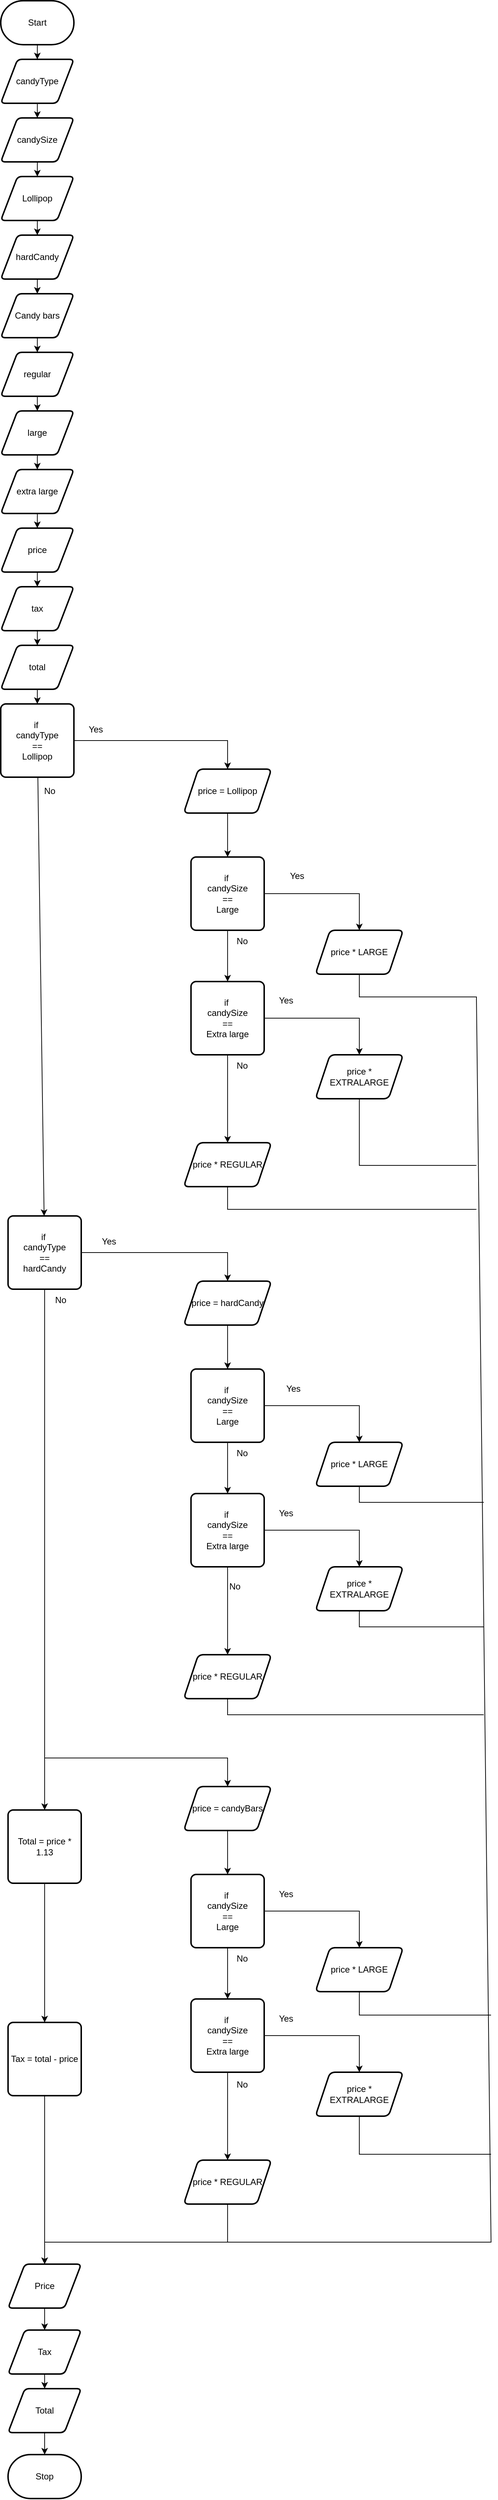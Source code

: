 <mxfile>
    <diagram id="GInHtZuMB5CcCfA9ihm7" name="Page-1">
        <mxGraphModel dx="668" dy="1758" grid="1" gridSize="10" guides="1" tooltips="1" connect="1" arrows="1" fold="1" page="1" pageScale="1" pageWidth="850" pageHeight="1100" math="0" shadow="0">
            <root>
                <mxCell id="0"/>
                <mxCell id="1" parent="0"/>
                <mxCell id="7" style="edgeStyle=none;html=1;" parent="1" source="2" target="3" edge="1">
                    <mxGeometry relative="1" as="geometry"/>
                </mxCell>
                <mxCell id="2" value="Start" style="strokeWidth=2;html=1;shape=mxgraph.flowchart.terminator;whiteSpace=wrap;" parent="1" vertex="1">
                    <mxGeometry x="50" width="100" height="60" as="geometry"/>
                </mxCell>
                <mxCell id="33" value="" style="edgeStyle=none;html=1;" edge="1" parent="1" source="3" target="32">
                    <mxGeometry relative="1" as="geometry"/>
                </mxCell>
                <mxCell id="3" value="candyType" style="shape=parallelogram;html=1;strokeWidth=2;perimeter=parallelogramPerimeter;whiteSpace=wrap;rounded=1;arcSize=12;size=0.23;" parent="1" vertex="1">
                    <mxGeometry x="50" y="80" width="100" height="60" as="geometry"/>
                </mxCell>
                <mxCell id="47" value="" style="edgeStyle=none;html=1;rounded=0;" edge="1" parent="1" source="4" target="46">
                    <mxGeometry relative="1" as="geometry">
                        <Array as="points">
                            <mxPoint x="360" y="1010"/>
                        </Array>
                    </mxGeometry>
                </mxCell>
                <mxCell id="76" value="" style="edgeStyle=none;rounded=0;html=1;" edge="1" parent="1" source="4" target="75">
                    <mxGeometry relative="1" as="geometry"/>
                </mxCell>
                <mxCell id="4" value="if&amp;nbsp;&lt;br&gt;candyType&lt;br&gt;==&lt;br&gt;Lollipop" style="rounded=1;whiteSpace=wrap;html=1;absoluteArcSize=1;arcSize=14;strokeWidth=2;" parent="1" vertex="1">
                    <mxGeometry x="50" y="960" width="100" height="100" as="geometry"/>
                </mxCell>
                <mxCell id="51" value="" style="edgeStyle=none;html=1;" edge="1" parent="1" source="5" target="50">
                    <mxGeometry relative="1" as="geometry"/>
                </mxCell>
                <mxCell id="5" value="Price" style="shape=parallelogram;html=1;strokeWidth=2;perimeter=parallelogramPerimeter;whiteSpace=wrap;rounded=1;arcSize=12;size=0.23;" parent="1" vertex="1">
                    <mxGeometry x="60" y="3090" width="100" height="60" as="geometry"/>
                </mxCell>
                <mxCell id="6" value="Stop" style="strokeWidth=2;html=1;shape=mxgraph.flowchart.terminator;whiteSpace=wrap;" parent="1" vertex="1">
                    <mxGeometry x="60" y="3350" width="100" height="60" as="geometry"/>
                </mxCell>
                <mxCell id="18" value="" style="edgeStyle=none;html=1;" edge="1" parent="1" source="15" target="17">
                    <mxGeometry relative="1" as="geometry"/>
                </mxCell>
                <mxCell id="15" value="hardCandy" style="shape=parallelogram;html=1;strokeWidth=2;perimeter=parallelogramPerimeter;whiteSpace=wrap;rounded=1;arcSize=12;size=0.23;" vertex="1" parent="1">
                    <mxGeometry x="50" y="320" width="100" height="60" as="geometry"/>
                </mxCell>
                <mxCell id="20" value="" style="edgeStyle=none;html=1;" edge="1" parent="1" source="17" target="19">
                    <mxGeometry relative="1" as="geometry"/>
                </mxCell>
                <mxCell id="17" value="Candy bars" style="shape=parallelogram;html=1;strokeWidth=2;perimeter=parallelogramPerimeter;whiteSpace=wrap;rounded=1;arcSize=12;size=0.23;" vertex="1" parent="1">
                    <mxGeometry x="50" y="400" width="100" height="60" as="geometry"/>
                </mxCell>
                <mxCell id="22" value="" style="edgeStyle=none;html=1;" edge="1" parent="1" source="19" target="21">
                    <mxGeometry relative="1" as="geometry"/>
                </mxCell>
                <mxCell id="19" value="regular" style="shape=parallelogram;html=1;strokeWidth=2;perimeter=parallelogramPerimeter;whiteSpace=wrap;rounded=1;arcSize=12;size=0.23;" vertex="1" parent="1">
                    <mxGeometry x="50" y="480" width="100" height="60" as="geometry"/>
                </mxCell>
                <mxCell id="24" value="" style="edgeStyle=none;html=1;" edge="1" parent="1" source="21" target="23">
                    <mxGeometry relative="1" as="geometry"/>
                </mxCell>
                <mxCell id="21" value="large" style="shape=parallelogram;html=1;strokeWidth=2;perimeter=parallelogramPerimeter;whiteSpace=wrap;rounded=1;arcSize=12;size=0.23;" vertex="1" parent="1">
                    <mxGeometry x="50" y="560" width="100" height="60" as="geometry"/>
                </mxCell>
                <mxCell id="27" value="" style="edgeStyle=none;html=1;" edge="1" parent="1" source="23" target="26">
                    <mxGeometry relative="1" as="geometry"/>
                </mxCell>
                <mxCell id="23" value="extra large" style="shape=parallelogram;html=1;strokeWidth=2;perimeter=parallelogramPerimeter;whiteSpace=wrap;rounded=1;arcSize=12;size=0.23;" vertex="1" parent="1">
                    <mxGeometry x="50" y="640" width="100" height="60" as="geometry"/>
                </mxCell>
                <mxCell id="29" value="" style="edgeStyle=none;html=1;" edge="1" parent="1" source="26" target="28">
                    <mxGeometry relative="1" as="geometry"/>
                </mxCell>
                <mxCell id="26" value="price" style="shape=parallelogram;html=1;strokeWidth=2;perimeter=parallelogramPerimeter;whiteSpace=wrap;rounded=1;arcSize=12;size=0.23;" vertex="1" parent="1">
                    <mxGeometry x="50" y="720" width="100" height="60" as="geometry"/>
                </mxCell>
                <mxCell id="31" value="" style="edgeStyle=none;html=1;" edge="1" parent="1" source="28" target="30">
                    <mxGeometry relative="1" as="geometry"/>
                </mxCell>
                <mxCell id="28" value="tax" style="shape=parallelogram;html=1;strokeWidth=2;perimeter=parallelogramPerimeter;whiteSpace=wrap;rounded=1;arcSize=12;size=0.23;" vertex="1" parent="1">
                    <mxGeometry x="50" y="800" width="100" height="60" as="geometry"/>
                </mxCell>
                <mxCell id="43" value="" style="edgeStyle=none;html=1;" edge="1" parent="1" source="30" target="4">
                    <mxGeometry relative="1" as="geometry"/>
                </mxCell>
                <mxCell id="30" value="total" style="shape=parallelogram;html=1;strokeWidth=2;perimeter=parallelogramPerimeter;whiteSpace=wrap;rounded=1;arcSize=12;size=0.23;" vertex="1" parent="1">
                    <mxGeometry x="50" y="880" width="100" height="60" as="geometry"/>
                </mxCell>
                <mxCell id="36" value="" style="edgeStyle=none;html=1;" edge="1" parent="1" source="32" target="35">
                    <mxGeometry relative="1" as="geometry"/>
                </mxCell>
                <mxCell id="32" value="candySize" style="shape=parallelogram;html=1;strokeWidth=2;perimeter=parallelogramPerimeter;whiteSpace=wrap;rounded=1;arcSize=12;size=0.23;" vertex="1" parent="1">
                    <mxGeometry x="50" y="160" width="100" height="60" as="geometry"/>
                </mxCell>
                <mxCell id="42" style="edgeStyle=none;html=1;exitX=0.5;exitY=1;exitDx=0;exitDy=0;entryX=0.5;entryY=0;entryDx=0;entryDy=0;" edge="1" parent="1" source="35">
                    <mxGeometry relative="1" as="geometry">
                        <mxPoint x="100" y="320" as="targetPoint"/>
                    </mxGeometry>
                </mxCell>
                <mxCell id="35" value="Lollipop" style="shape=parallelogram;html=1;strokeWidth=2;perimeter=parallelogramPerimeter;whiteSpace=wrap;rounded=1;arcSize=12;size=0.23;" vertex="1" parent="1">
                    <mxGeometry x="50" y="240" width="100" height="60" as="geometry"/>
                </mxCell>
                <mxCell id="49" value="" style="edgeStyle=none;html=1;" edge="1" parent="1" source="46" target="48">
                    <mxGeometry relative="1" as="geometry"/>
                </mxCell>
                <mxCell id="46" value="price = Lollipop" style="shape=parallelogram;perimeter=parallelogramPerimeter;whiteSpace=wrap;html=1;fixedSize=1;rounded=1;arcSize=14;strokeWidth=2;" vertex="1" parent="1">
                    <mxGeometry x="300" y="1049" width="120" height="60" as="geometry"/>
                </mxCell>
                <mxCell id="58" value="" style="edgeStyle=none;rounded=0;html=1;" edge="1" parent="1" source="48" target="57">
                    <mxGeometry relative="1" as="geometry">
                        <Array as="points">
                            <mxPoint x="540" y="1219"/>
                        </Array>
                    </mxGeometry>
                </mxCell>
                <mxCell id="68" value="" style="edgeStyle=none;rounded=0;html=1;" edge="1" parent="1" source="48" target="67">
                    <mxGeometry relative="1" as="geometry"/>
                </mxCell>
                <mxCell id="48" value="if&amp;nbsp;&lt;br&gt;candySize&lt;br&gt;==&lt;br&gt;Large" style="rounded=1;whiteSpace=wrap;html=1;absoluteArcSize=1;arcSize=14;strokeWidth=2;" vertex="1" parent="1">
                    <mxGeometry x="310" y="1169" width="100" height="100" as="geometry"/>
                </mxCell>
                <mxCell id="54" value="" style="edgeStyle=none;html=1;" edge="1" parent="1" source="50" target="53">
                    <mxGeometry relative="1" as="geometry"/>
                </mxCell>
                <mxCell id="50" value="Tax" style="shape=parallelogram;html=1;strokeWidth=2;perimeter=parallelogramPerimeter;whiteSpace=wrap;rounded=1;arcSize=12;size=0.23;" vertex="1" parent="1">
                    <mxGeometry x="60" y="3180" width="100" height="60" as="geometry"/>
                </mxCell>
                <mxCell id="56" value="" style="edgeStyle=none;html=1;" edge="1" parent="1" source="53" target="6">
                    <mxGeometry relative="1" as="geometry"/>
                </mxCell>
                <mxCell id="53" value="Total" style="shape=parallelogram;html=1;strokeWidth=2;perimeter=parallelogramPerimeter;whiteSpace=wrap;rounded=1;arcSize=12;size=0.23;" vertex="1" parent="1">
                    <mxGeometry x="60" y="3260" width="100" height="60" as="geometry"/>
                </mxCell>
                <mxCell id="57" value="price * LARGE" style="shape=parallelogram;perimeter=parallelogramPerimeter;whiteSpace=wrap;html=1;fixedSize=1;rounded=1;arcSize=14;strokeWidth=2;" vertex="1" parent="1">
                    <mxGeometry x="480" y="1269" width="120" height="60" as="geometry"/>
                </mxCell>
                <mxCell id="74" value="" style="edgeStyle=none;rounded=0;html=1;" edge="1" parent="1" source="67" target="73">
                    <mxGeometry relative="1" as="geometry"/>
                </mxCell>
                <mxCell id="67" value="if&amp;nbsp;&lt;br&gt;candySize&lt;br&gt;==&lt;br&gt;Extra large" style="rounded=1;whiteSpace=wrap;html=1;absoluteArcSize=1;arcSize=14;strokeWidth=2;" vertex="1" parent="1">
                    <mxGeometry x="310" y="1339" width="100" height="100" as="geometry"/>
                </mxCell>
                <mxCell id="69" value="" style="edgeStyle=none;rounded=0;html=1;" edge="1" parent="1" target="70">
                    <mxGeometry relative="1" as="geometry">
                        <mxPoint x="410" y="1389" as="sourcePoint"/>
                        <Array as="points">
                            <mxPoint x="540" y="1389"/>
                        </Array>
                    </mxGeometry>
                </mxCell>
                <mxCell id="70" value="price * EXTRALARGE" style="shape=parallelogram;perimeter=parallelogramPerimeter;whiteSpace=wrap;html=1;fixedSize=1;rounded=1;arcSize=14;strokeWidth=2;" vertex="1" parent="1">
                    <mxGeometry x="480" y="1439" width="120" height="60" as="geometry"/>
                </mxCell>
                <mxCell id="73" value="price * REGULAR" style="shape=parallelogram;perimeter=parallelogramPerimeter;whiteSpace=wrap;html=1;fixedSize=1;rounded=1;arcSize=14;strokeWidth=2;" vertex="1" parent="1">
                    <mxGeometry x="300" y="1559" width="120" height="60" as="geometry"/>
                </mxCell>
                <mxCell id="102" style="edgeStyle=none;rounded=0;html=1;exitX=0.5;exitY=1;exitDx=0;exitDy=0;entryX=0.5;entryY=0;entryDx=0;entryDy=0;" edge="1" parent="1" source="75" target="89">
                    <mxGeometry relative="1" as="geometry"/>
                </mxCell>
                <mxCell id="75" value="if&amp;nbsp;&lt;br&gt;candyType&lt;br&gt;==&lt;br&gt;hardCandy" style="rounded=1;whiteSpace=wrap;html=1;absoluteArcSize=1;arcSize=14;strokeWidth=2;" vertex="1" parent="1">
                    <mxGeometry x="60" y="1659" width="100" height="100" as="geometry"/>
                </mxCell>
                <mxCell id="77" value="" style="edgeStyle=none;html=1;rounded=0;" edge="1" parent="1" target="79">
                    <mxGeometry relative="1" as="geometry">
                        <mxPoint x="160" y="1709" as="sourcePoint"/>
                        <Array as="points">
                            <mxPoint x="360" y="1709"/>
                        </Array>
                    </mxGeometry>
                </mxCell>
                <mxCell id="78" value="" style="edgeStyle=none;html=1;" edge="1" parent="1" source="79" target="82">
                    <mxGeometry relative="1" as="geometry"/>
                </mxCell>
                <mxCell id="79" value="price = hardCandy" style="shape=parallelogram;perimeter=parallelogramPerimeter;whiteSpace=wrap;html=1;fixedSize=1;rounded=1;arcSize=14;strokeWidth=2;" vertex="1" parent="1">
                    <mxGeometry x="300" y="1748" width="120" height="60" as="geometry"/>
                </mxCell>
                <mxCell id="80" value="" style="edgeStyle=none;rounded=0;html=1;" edge="1" parent="1" source="82" target="83">
                    <mxGeometry relative="1" as="geometry">
                        <Array as="points">
                            <mxPoint x="540" y="1918"/>
                        </Array>
                    </mxGeometry>
                </mxCell>
                <mxCell id="81" value="" style="edgeStyle=none;rounded=0;html=1;" edge="1" parent="1" source="82" target="85">
                    <mxGeometry relative="1" as="geometry"/>
                </mxCell>
                <mxCell id="82" value="if&amp;nbsp;&lt;br&gt;candySize&lt;br&gt;==&lt;br&gt;Large" style="rounded=1;whiteSpace=wrap;html=1;absoluteArcSize=1;arcSize=14;strokeWidth=2;" vertex="1" parent="1">
                    <mxGeometry x="310" y="1868" width="100" height="100" as="geometry"/>
                </mxCell>
                <mxCell id="83" value="price * LARGE" style="shape=parallelogram;perimeter=parallelogramPerimeter;whiteSpace=wrap;html=1;fixedSize=1;rounded=1;arcSize=14;strokeWidth=2;" vertex="1" parent="1">
                    <mxGeometry x="480" y="1968" width="120" height="60" as="geometry"/>
                </mxCell>
                <mxCell id="84" value="" style="edgeStyle=none;rounded=0;html=1;" edge="1" parent="1" source="85" target="88">
                    <mxGeometry relative="1" as="geometry"/>
                </mxCell>
                <mxCell id="85" value="if&amp;nbsp;&lt;br&gt;candySize&lt;br&gt;==&lt;br&gt;Extra large" style="rounded=1;whiteSpace=wrap;html=1;absoluteArcSize=1;arcSize=14;strokeWidth=2;" vertex="1" parent="1">
                    <mxGeometry x="310" y="2038" width="100" height="100" as="geometry"/>
                </mxCell>
                <mxCell id="86" value="" style="edgeStyle=none;rounded=0;html=1;" edge="1" parent="1" target="87">
                    <mxGeometry relative="1" as="geometry">
                        <mxPoint x="410" y="2088.0" as="sourcePoint"/>
                        <Array as="points">
                            <mxPoint x="540" y="2088"/>
                        </Array>
                    </mxGeometry>
                </mxCell>
                <mxCell id="87" value="price * EXTRALARGE" style="shape=parallelogram;perimeter=parallelogramPerimeter;whiteSpace=wrap;html=1;fixedSize=1;rounded=1;arcSize=14;strokeWidth=2;" vertex="1" parent="1">
                    <mxGeometry x="480" y="2138" width="120" height="60" as="geometry"/>
                </mxCell>
                <mxCell id="88" value="price * REGULAR" style="shape=parallelogram;perimeter=parallelogramPerimeter;whiteSpace=wrap;html=1;fixedSize=1;rounded=1;arcSize=14;strokeWidth=2;" vertex="1" parent="1">
                    <mxGeometry x="300" y="2258" width="120" height="60" as="geometry"/>
                </mxCell>
                <mxCell id="117" value="" style="edgeStyle=none;rounded=0;html=1;" edge="1" parent="1" source="89" target="116">
                    <mxGeometry relative="1" as="geometry"/>
                </mxCell>
                <mxCell id="89" value="Total = price * 1.13" style="rounded=1;whiteSpace=wrap;html=1;absoluteArcSize=1;arcSize=14;strokeWidth=2;" vertex="1" parent="1">
                    <mxGeometry x="60" y="2470" width="100" height="100" as="geometry"/>
                </mxCell>
                <mxCell id="90" value="" style="edgeStyle=none;html=1;rounded=0;" edge="1" parent="1" target="92">
                    <mxGeometry relative="1" as="geometry">
                        <mxPoint x="110" y="2399" as="sourcePoint"/>
                        <Array as="points">
                            <mxPoint x="360" y="2399"/>
                        </Array>
                    </mxGeometry>
                </mxCell>
                <mxCell id="91" value="" style="edgeStyle=none;html=1;" edge="1" parent="1" source="92" target="95">
                    <mxGeometry relative="1" as="geometry"/>
                </mxCell>
                <mxCell id="92" value="price = candyBars" style="shape=parallelogram;perimeter=parallelogramPerimeter;whiteSpace=wrap;html=1;fixedSize=1;rounded=1;arcSize=14;strokeWidth=2;" vertex="1" parent="1">
                    <mxGeometry x="300" y="2438" width="120" height="60" as="geometry"/>
                </mxCell>
                <mxCell id="93" value="" style="edgeStyle=none;rounded=0;html=1;" edge="1" parent="1" source="95" target="96">
                    <mxGeometry relative="1" as="geometry">
                        <Array as="points">
                            <mxPoint x="540" y="2608"/>
                        </Array>
                    </mxGeometry>
                </mxCell>
                <mxCell id="94" value="" style="edgeStyle=none;rounded=0;html=1;" edge="1" parent="1" source="95" target="98">
                    <mxGeometry relative="1" as="geometry"/>
                </mxCell>
                <mxCell id="95" value="if&amp;nbsp;&lt;br&gt;candySize&lt;br&gt;==&lt;br&gt;Large" style="rounded=1;whiteSpace=wrap;html=1;absoluteArcSize=1;arcSize=14;strokeWidth=2;" vertex="1" parent="1">
                    <mxGeometry x="310" y="2558" width="100" height="100" as="geometry"/>
                </mxCell>
                <mxCell id="96" value="price * LARGE" style="shape=parallelogram;perimeter=parallelogramPerimeter;whiteSpace=wrap;html=1;fixedSize=1;rounded=1;arcSize=14;strokeWidth=2;" vertex="1" parent="1">
                    <mxGeometry x="480" y="2658" width="120" height="60" as="geometry"/>
                </mxCell>
                <mxCell id="97" value="" style="edgeStyle=none;rounded=0;html=1;" edge="1" parent="1" source="98" target="101">
                    <mxGeometry relative="1" as="geometry"/>
                </mxCell>
                <mxCell id="98" value="if&amp;nbsp;&lt;br&gt;candySize&lt;br&gt;==&lt;br&gt;Extra large" style="rounded=1;whiteSpace=wrap;html=1;absoluteArcSize=1;arcSize=14;strokeWidth=2;" vertex="1" parent="1">
                    <mxGeometry x="310" y="2728" width="100" height="100" as="geometry"/>
                </mxCell>
                <mxCell id="99" value="" style="edgeStyle=none;rounded=0;html=1;" edge="1" parent="1" target="100">
                    <mxGeometry relative="1" as="geometry">
                        <mxPoint x="410" y="2778" as="sourcePoint"/>
                        <Array as="points">
                            <mxPoint x="540" y="2778"/>
                        </Array>
                    </mxGeometry>
                </mxCell>
                <mxCell id="100" value="price * EXTRALARGE" style="shape=parallelogram;perimeter=parallelogramPerimeter;whiteSpace=wrap;html=1;fixedSize=1;rounded=1;arcSize=14;strokeWidth=2;" vertex="1" parent="1">
                    <mxGeometry x="480" y="2828" width="120" height="60" as="geometry"/>
                </mxCell>
                <mxCell id="101" value="price * REGULAR" style="shape=parallelogram;perimeter=parallelogramPerimeter;whiteSpace=wrap;html=1;fixedSize=1;rounded=1;arcSize=14;strokeWidth=2;" vertex="1" parent="1">
                    <mxGeometry x="300" y="2948" width="120" height="60" as="geometry"/>
                </mxCell>
                <mxCell id="103" value="" style="endArrow=classic;html=1;rounded=0;exitX=0.5;exitY=1;exitDx=0;exitDy=0;entryX=0.5;entryY=0;entryDx=0;entryDy=0;" edge="1" parent="1" source="57" target="5">
                    <mxGeometry width="50" height="50" relative="1" as="geometry">
                        <mxPoint x="490" y="1410" as="sourcePoint"/>
                        <mxPoint x="110" y="3060" as="targetPoint"/>
                        <Array as="points">
                            <mxPoint x="540" y="1360"/>
                            <mxPoint x="700" y="1360"/>
                            <mxPoint x="720" y="3060"/>
                            <mxPoint x="470" y="3060"/>
                            <mxPoint x="110" y="3060"/>
                        </Array>
                    </mxGeometry>
                </mxCell>
                <mxCell id="104" value="" style="endArrow=none;html=1;rounded=0;exitX=0.5;exitY=1;exitDx=0;exitDy=0;" edge="1" parent="1" source="70">
                    <mxGeometry width="50" height="50" relative="1" as="geometry">
                        <mxPoint x="460" y="1700" as="sourcePoint"/>
                        <mxPoint x="700" y="1590" as="targetPoint"/>
                        <Array as="points">
                            <mxPoint x="540" y="1590"/>
                        </Array>
                    </mxGeometry>
                </mxCell>
                <mxCell id="105" value="" style="endArrow=none;html=1;rounded=0;entryX=0.5;entryY=1;entryDx=0;entryDy=0;" edge="1" parent="1" target="73">
                    <mxGeometry width="50" height="50" relative="1" as="geometry">
                        <mxPoint x="700" y="1650" as="sourcePoint"/>
                        <mxPoint x="400" y="1620" as="targetPoint"/>
                        <Array as="points">
                            <mxPoint x="360" y="1650"/>
                        </Array>
                    </mxGeometry>
                </mxCell>
                <mxCell id="106" value="" style="endArrow=none;html=1;rounded=0;exitX=0.5;exitY=1;exitDx=0;exitDy=0;" edge="1" parent="1" source="83">
                    <mxGeometry width="50" height="50" relative="1" as="geometry">
                        <mxPoint x="480" y="2130" as="sourcePoint"/>
                        <mxPoint x="710" y="2050" as="targetPoint"/>
                        <Array as="points">
                            <mxPoint x="540" y="2050"/>
                        </Array>
                    </mxGeometry>
                </mxCell>
                <mxCell id="107" value="" style="endArrow=none;html=1;rounded=0;entryX=0.5;entryY=1;entryDx=0;entryDy=0;" edge="1" parent="1" target="87">
                    <mxGeometry width="50" height="50" relative="1" as="geometry">
                        <mxPoint x="710" y="2220" as="sourcePoint"/>
                        <mxPoint x="580" y="2220" as="targetPoint"/>
                        <Array as="points">
                            <mxPoint x="540" y="2220"/>
                        </Array>
                    </mxGeometry>
                </mxCell>
                <mxCell id="108" value="" style="endArrow=none;html=1;rounded=0;entryX=0.5;entryY=1;entryDx=0;entryDy=0;" edge="1" parent="1" target="88">
                    <mxGeometry width="50" height="50" relative="1" as="geometry">
                        <mxPoint x="710" y="2340" as="sourcePoint"/>
                        <mxPoint x="390" y="2320" as="targetPoint"/>
                        <Array as="points">
                            <mxPoint x="360" y="2340"/>
                        </Array>
                    </mxGeometry>
                </mxCell>
                <mxCell id="109" value="" style="endArrow=none;html=1;rounded=0;entryX=0.5;entryY=1;entryDx=0;entryDy=0;" edge="1" parent="1" target="96">
                    <mxGeometry width="50" height="50" relative="1" as="geometry">
                        <mxPoint x="720" y="2750" as="sourcePoint"/>
                        <mxPoint x="600" y="2740" as="targetPoint"/>
                        <Array as="points">
                            <mxPoint x="540" y="2750"/>
                        </Array>
                    </mxGeometry>
                </mxCell>
                <mxCell id="111" value="" style="endArrow=none;html=1;rounded=0;entryX=0.5;entryY=1;entryDx=0;entryDy=0;" edge="1" parent="1" target="100">
                    <mxGeometry width="50" height="50" relative="1" as="geometry">
                        <mxPoint x="720" y="2940" as="sourcePoint"/>
                        <mxPoint x="550" y="2910" as="targetPoint"/>
                        <Array as="points">
                            <mxPoint x="540" y="2940"/>
                        </Array>
                    </mxGeometry>
                </mxCell>
                <mxCell id="113" value="" style="endArrow=classic;html=1;rounded=0;exitX=0.5;exitY=1;exitDx=0;exitDy=0;startArrow=none;" edge="1" parent="1" source="116" target="5">
                    <mxGeometry width="50" height="50" relative="1" as="geometry">
                        <mxPoint x="80" y="2560" as="sourcePoint"/>
                        <mxPoint x="130" y="2510" as="targetPoint"/>
                    </mxGeometry>
                </mxCell>
                <mxCell id="114" value="" style="endArrow=none;html=1;rounded=0;exitX=0.5;exitY=1;exitDx=0;exitDy=0;" edge="1" parent="1" source="101">
                    <mxGeometry width="50" height="50" relative="1" as="geometry">
                        <mxPoint x="440" y="3210" as="sourcePoint"/>
                        <mxPoint x="360" y="3060" as="targetPoint"/>
                    </mxGeometry>
                </mxCell>
                <mxCell id="116" value="Tax = total - price" style="rounded=1;whiteSpace=wrap;html=1;absoluteArcSize=1;arcSize=14;strokeWidth=2;" vertex="1" parent="1">
                    <mxGeometry x="60" y="2760" width="100" height="100" as="geometry"/>
                </mxCell>
                <mxCell id="118" value="" style="endArrow=none;html=1;rounded=0;exitX=0.5;exitY=1;exitDx=0;exitDy=0;" edge="1" parent="1" source="89" target="116">
                    <mxGeometry width="50" height="50" relative="1" as="geometry">
                        <mxPoint x="110" y="2570" as="sourcePoint"/>
                        <mxPoint x="110" y="3090" as="targetPoint"/>
                    </mxGeometry>
                </mxCell>
                <mxCell id="119" value="Yes&lt;span style=&quot;color: rgba(0 , 0 , 0 , 0) ; font-family: monospace ; font-size: 0px&quot;&gt;%3CmxGraphModel%3E%3Croot%3E%3CmxCell%20id%3D%220%22%2F%3E%3CmxCell%20id%3D%221%22%20parent%3D%220%22%2F%3E%3CmxCell%20id%3D%222%22%20value%3D%22%26lt%3Bh1%26gt%3BList%26lt%3B%2Fh1%26gt%3B%26lt%3Bp%26gt%3BLorem%20ipsum%20dolor%20sit%20amet%2C%20consectetur%20adipisicing%20elit%2C%20sed%20do%20eiusmod%20tempor%20incididunt%20ut%20labore%20et%20dolore%20magna%20aliqua.%26lt%3B%2Fp%26gt%3B%22%20style%3D%22text%3Bhtml%3D1%3BstrokeColor%3Dnone%3BfillColor%3Dnone%3Bspacing%3D5%3BspacingTop%3D-20%3BwhiteSpace%3Dwrap%3Boverflow%3Dhidden%3Brounded%3D0%3B%22%20vertex%3D%221%22%20parent%3D%221%22%3E%3CmxGeometry%20x%3D%22100%22%20y%3D%22120%22%20width%3D%22190%22%20height%3D%22120%22%20as%3D%22geometry%22%2F%3E%3C%2FmxCell%3E%3C%2Froot%3E%3C%2FmxGraphModel&lt;/span&gt;" style="text;html=1;strokeColor=none;fillColor=none;align=center;verticalAlign=middle;whiteSpace=wrap;rounded=0;" vertex="1" parent="1">
                    <mxGeometry x="150" y="980" width="60" height="30" as="geometry"/>
                </mxCell>
                <mxCell id="120" value="Yes&lt;span style=&quot;color: rgba(0 , 0 , 0 , 0) ; font-family: monospace ; font-size: 0px&quot;&gt;%3CmxGraphModel%3E%3Croot%3E%3CmxCell%20id%3D%220%22%2F%3E%3CmxCell%20id%3D%221%22%20parent%3D%220%22%2F%3E%3CmxCell%20id%3D%222%22%20value%3D%22%26lt%3Bh1%26gt%3BList%26lt%3B%2Fh1%26gt%3B%26lt%3Bp%26gt%3BLorem%20ipsum%20dolor%20sit%20amet%2C%20consectetur%20adipisicing%20elit%2C%20sed%20do%20eiusmod%20tempor%20incididunt%20ut%20labore%20et%20dolore%20magna%20aliqua.%26lt%3B%2Fp%26gt%3B%22%20style%3D%22text%3Bhtml%3D1%3BstrokeColor%3Dnone%3BfillColor%3Dnone%3Bspacing%3D5%3BspacingTop%3D-20%3BwhiteSpace%3Dwrap%3Boverflow%3Dhidden%3Brounded%3D0%3B%22%20vertex%3D%221%22%20parent%3D%221%22%3E%3CmxGeometry%20x%3D%22100%22%20y%3D%22120%22%20width%3D%22190%22%20height%3D%22120%22%20as%3D%22geometry%22%2F%3E%3C%2FmxCell%3E%3C%2Froot%3E%3C%2FmxGraphModel&lt;/span&gt;" style="text;html=1;strokeColor=none;fillColor=none;align=center;verticalAlign=middle;whiteSpace=wrap;rounded=0;" vertex="1" parent="1">
                    <mxGeometry x="425" y="1180" width="60" height="30" as="geometry"/>
                </mxCell>
                <mxCell id="121" value="Yes&lt;span style=&quot;color: rgba(0 , 0 , 0 , 0) ; font-family: monospace ; font-size: 0px&quot;&gt;%3CmxGraphModel%3E%3Croot%3E%3CmxCell%20id%3D%220%22%2F%3E%3CmxCell%20id%3D%221%22%20parent%3D%220%22%2F%3E%3CmxCell%20id%3D%222%22%20value%3D%22%26lt%3Bh1%26gt%3BList%26lt%3B%2Fh1%26gt%3B%26lt%3Bp%26gt%3BLorem%20ipsum%20dolor%20sit%20amet%2C%20consectetur%20adipisicing%20elit%2C%20sed%20do%20eiusmod%20tempor%20incididunt%20ut%20labore%20et%20dolore%20magna%20aliqua.%26lt%3B%2Fp%26gt%3B%22%20style%3D%22text%3Bhtml%3D1%3BstrokeColor%3Dnone%3BfillColor%3Dnone%3Bspacing%3D5%3BspacingTop%3D-20%3BwhiteSpace%3Dwrap%3Boverflow%3Dhidden%3Brounded%3D0%3B%22%20vertex%3D%221%22%20parent%3D%221%22%3E%3CmxGeometry%20x%3D%22100%22%20y%3D%22120%22%20width%3D%22190%22%20height%3D%22120%22%20as%3D%22geometry%22%2F%3E%3C%2FmxCell%3E%3C%2Froot%3E%3C%2FmxGraphModel&lt;/span&gt;" style="text;html=1;strokeColor=none;fillColor=none;align=center;verticalAlign=middle;whiteSpace=wrap;rounded=0;" vertex="1" parent="1">
                    <mxGeometry x="410" y="1350" width="60" height="30" as="geometry"/>
                </mxCell>
                <mxCell id="122" value="Yes&lt;span style=&quot;color: rgba(0 , 0 , 0 , 0) ; font-family: monospace ; font-size: 0px&quot;&gt;%3CmxGraphModel%3E%3Croot%3E%3CmxCell%20id%3D%220%22%2F%3E%3CmxCell%20id%3D%221%22%20parent%3D%220%22%2F%3E%3CmxCell%20id%3D%222%22%20value%3D%22%26lt%3Bh1%26gt%3BList%26lt%3B%2Fh1%26gt%3B%26lt%3Bp%26gt%3BLorem%20ipsum%20dolor%20sit%20amet%2C%20consectetur%20adipisicing%20elit%2C%20sed%20do%20eiusmod%20tempor%20incididunt%20ut%20labore%20et%20dolore%20magna%20aliqua.%26lt%3B%2Fp%26gt%3B%22%20style%3D%22text%3Bhtml%3D1%3BstrokeColor%3Dnone%3BfillColor%3Dnone%3Bspacing%3D5%3BspacingTop%3D-20%3BwhiteSpace%3Dwrap%3Boverflow%3Dhidden%3Brounded%3D0%3B%22%20vertex%3D%221%22%20parent%3D%221%22%3E%3CmxGeometry%20x%3D%22100%22%20y%3D%22120%22%20width%3D%22190%22%20height%3D%22120%22%20as%3D%22geometry%22%2F%3E%3C%2FmxCell%3E%3C%2Froot%3E%3C%2FmxGraphModel&lt;/span&gt;" style="text;html=1;strokeColor=none;fillColor=none;align=center;verticalAlign=middle;whiteSpace=wrap;rounded=0;" vertex="1" parent="1">
                    <mxGeometry x="168" y="1679" width="60" height="30" as="geometry"/>
                </mxCell>
                <mxCell id="124" value="Yes&lt;span style=&quot;color: rgba(0 , 0 , 0 , 0) ; font-family: monospace ; font-size: 0px&quot;&gt;%3CmxGraphModel%3E%3Croot%3E%3CmxCell%20id%3D%220%22%2F%3E%3CmxCell%20id%3D%221%22%20parent%3D%220%22%2F%3E%3CmxCell%20id%3D%222%22%20value%3D%22%26lt%3Bh1%26gt%3BList%26lt%3B%2Fh1%26gt%3B%26lt%3Bp%26gt%3BLorem%20ipsum%20dolor%20sit%20amet%2C%20consectetur%20adipisicing%20elit%2C%20sed%20do%20eiusmod%20tempor%20incididunt%20ut%20labore%20et%20dolore%20magna%20aliqua.%26lt%3B%2Fp%26gt%3B%22%20style%3D%22text%3Bhtml%3D1%3BstrokeColor%3Dnone%3BfillColor%3Dnone%3Bspacing%3D5%3BspacingTop%3D-20%3BwhiteSpace%3Dwrap%3Boverflow%3Dhidden%3Brounded%3D0%3B%22%20vertex%3D%221%22%20parent%3D%221%22%3E%3CmxGeometry%20x%3D%22100%22%20y%3D%22120%22%20width%3D%22190%22%20height%3D%22120%22%20as%3D%22geometry%22%2F%3E%3C%2FmxCell%3E%3C%2Froot%3E%3C%2FmxGraphModel&lt;/span&gt;" style="text;html=1;strokeColor=none;fillColor=none;align=center;verticalAlign=middle;whiteSpace=wrap;rounded=0;" vertex="1" parent="1">
                    <mxGeometry x="420" y="1880" width="60" height="30" as="geometry"/>
                </mxCell>
                <mxCell id="125" value="Yes&lt;span style=&quot;color: rgba(0 , 0 , 0 , 0) ; font-family: monospace ; font-size: 0px&quot;&gt;%3CmxGraphModel%3E%3Croot%3E%3CmxCell%20id%3D%220%22%2F%3E%3CmxCell%20id%3D%221%22%20parent%3D%220%22%2F%3E%3CmxCell%20id%3D%222%22%20value%3D%22%26lt%3Bh1%26gt%3BList%26lt%3B%2Fh1%26gt%3B%26lt%3Bp%26gt%3BLorem%20ipsum%20dolor%20sit%20amet%2C%20consectetur%20adipisicing%20elit%2C%20sed%20do%20eiusmod%20tempor%20incididunt%20ut%20labore%20et%20dolore%20magna%20aliqua.%26lt%3B%2Fp%26gt%3B%22%20style%3D%22text%3Bhtml%3D1%3BstrokeColor%3Dnone%3BfillColor%3Dnone%3Bspacing%3D5%3BspacingTop%3D-20%3BwhiteSpace%3Dwrap%3Boverflow%3Dhidden%3Brounded%3D0%3B%22%20vertex%3D%221%22%20parent%3D%221%22%3E%3CmxGeometry%20x%3D%22100%22%20y%3D%22120%22%20width%3D%22190%22%20height%3D%22120%22%20as%3D%22geometry%22%2F%3E%3C%2FmxCell%3E%3C%2Froot%3E%3C%2FmxGraphModel&lt;/span&gt;" style="text;html=1;strokeColor=none;fillColor=none;align=center;verticalAlign=middle;whiteSpace=wrap;rounded=0;" vertex="1" parent="1">
                    <mxGeometry x="410" y="2050" width="60" height="30" as="geometry"/>
                </mxCell>
                <mxCell id="126" value="Yes&lt;span style=&quot;color: rgba(0 , 0 , 0 , 0) ; font-family: monospace ; font-size: 0px&quot;&gt;%3CmxGraphModel%3E%3Croot%3E%3CmxCell%20id%3D%220%22%2F%3E%3CmxCell%20id%3D%221%22%20parent%3D%220%22%2F%3E%3CmxCell%20id%3D%222%22%20value%3D%22%26lt%3Bh1%26gt%3BList%26lt%3B%2Fh1%26gt%3B%26lt%3Bp%26gt%3BLorem%20ipsum%20dolor%20sit%20amet%2C%20consectetur%20adipisicing%20elit%2C%20sed%20do%20eiusmod%20tempor%20incididunt%20ut%20labore%20et%20dolore%20magna%20aliqua.%26lt%3B%2Fp%26gt%3B%22%20style%3D%22text%3Bhtml%3D1%3BstrokeColor%3Dnone%3BfillColor%3Dnone%3Bspacing%3D5%3BspacingTop%3D-20%3BwhiteSpace%3Dwrap%3Boverflow%3Dhidden%3Brounded%3D0%3B%22%20vertex%3D%221%22%20parent%3D%221%22%3E%3CmxGeometry%20x%3D%22100%22%20y%3D%22120%22%20width%3D%22190%22%20height%3D%22120%22%20as%3D%22geometry%22%2F%3E%3C%2FmxCell%3E%3C%2Froot%3E%3C%2FmxGraphModel&lt;/span&gt;" style="text;html=1;strokeColor=none;fillColor=none;align=center;verticalAlign=middle;whiteSpace=wrap;rounded=0;" vertex="1" parent="1">
                    <mxGeometry x="410" y="2570" width="60" height="30" as="geometry"/>
                </mxCell>
                <mxCell id="127" value="Yes&lt;span style=&quot;color: rgba(0 , 0 , 0 , 0) ; font-family: monospace ; font-size: 0px&quot;&gt;%3CmxGraphModel%3E%3Croot%3E%3CmxCell%20id%3D%220%22%2F%3E%3CmxCell%20id%3D%221%22%20parent%3D%220%22%2F%3E%3CmxCell%20id%3D%222%22%20value%3D%22%26lt%3Bh1%26gt%3BList%26lt%3B%2Fh1%26gt%3B%26lt%3Bp%26gt%3BLorem%20ipsum%20dolor%20sit%20amet%2C%20consectetur%20adipisicing%20elit%2C%20sed%20do%20eiusmod%20tempor%20incididunt%20ut%20labore%20et%20dolore%20magna%20aliqua.%26lt%3B%2Fp%26gt%3B%22%20style%3D%22text%3Bhtml%3D1%3BstrokeColor%3Dnone%3BfillColor%3Dnone%3Bspacing%3D5%3BspacingTop%3D-20%3BwhiteSpace%3Dwrap%3Boverflow%3Dhidden%3Brounded%3D0%3B%22%20vertex%3D%221%22%20parent%3D%221%22%3E%3CmxGeometry%20x%3D%22100%22%20y%3D%22120%22%20width%3D%22190%22%20height%3D%22120%22%20as%3D%22geometry%22%2F%3E%3C%2FmxCell%3E%3C%2Froot%3E%3C%2FmxGraphModel&lt;/span&gt;" style="text;html=1;strokeColor=none;fillColor=none;align=center;verticalAlign=middle;whiteSpace=wrap;rounded=0;" vertex="1" parent="1">
                    <mxGeometry x="410" y="2740" width="60" height="30" as="geometry"/>
                </mxCell>
                <mxCell id="128" value="No" style="text;html=1;strokeColor=none;fillColor=none;align=center;verticalAlign=middle;whiteSpace=wrap;rounded=0;" vertex="1" parent="1">
                    <mxGeometry x="350" y="2830" width="60" height="30" as="geometry"/>
                </mxCell>
                <mxCell id="130" value="No" style="text;html=1;strokeColor=none;fillColor=none;align=center;verticalAlign=middle;whiteSpace=wrap;rounded=0;" vertex="1" parent="1">
                    <mxGeometry x="350" y="2658" width="60" height="30" as="geometry"/>
                </mxCell>
                <mxCell id="131" value="No" style="text;html=1;strokeColor=none;fillColor=none;align=center;verticalAlign=middle;whiteSpace=wrap;rounded=0;" vertex="1" parent="1">
                    <mxGeometry x="340" y="2150" width="60" height="30" as="geometry"/>
                </mxCell>
                <mxCell id="132" value="No" style="text;html=1;strokeColor=none;fillColor=none;align=center;verticalAlign=middle;whiteSpace=wrap;rounded=0;" vertex="1" parent="1">
                    <mxGeometry x="350" y="1968" width="60" height="30" as="geometry"/>
                </mxCell>
                <mxCell id="133" value="No" style="text;html=1;strokeColor=none;fillColor=none;align=center;verticalAlign=middle;whiteSpace=wrap;rounded=0;" vertex="1" parent="1">
                    <mxGeometry x="350" y="1439" width="60" height="30" as="geometry"/>
                </mxCell>
                <mxCell id="134" value="No" style="text;html=1;strokeColor=none;fillColor=none;align=center;verticalAlign=middle;whiteSpace=wrap;rounded=0;" vertex="1" parent="1">
                    <mxGeometry x="350" y="1269" width="60" height="30" as="geometry"/>
                </mxCell>
                <mxCell id="135" value="No" style="text;html=1;strokeColor=none;fillColor=none;align=center;verticalAlign=middle;whiteSpace=wrap;rounded=0;" vertex="1" parent="1">
                    <mxGeometry x="87" y="1064" width="60" height="30" as="geometry"/>
                </mxCell>
                <mxCell id="136" value="No" style="text;html=1;strokeColor=none;fillColor=none;align=center;verticalAlign=middle;whiteSpace=wrap;rounded=0;" vertex="1" parent="1">
                    <mxGeometry x="102" y="1759" width="60" height="30" as="geometry"/>
                </mxCell>
            </root>
        </mxGraphModel>
    </diagram>
</mxfile>